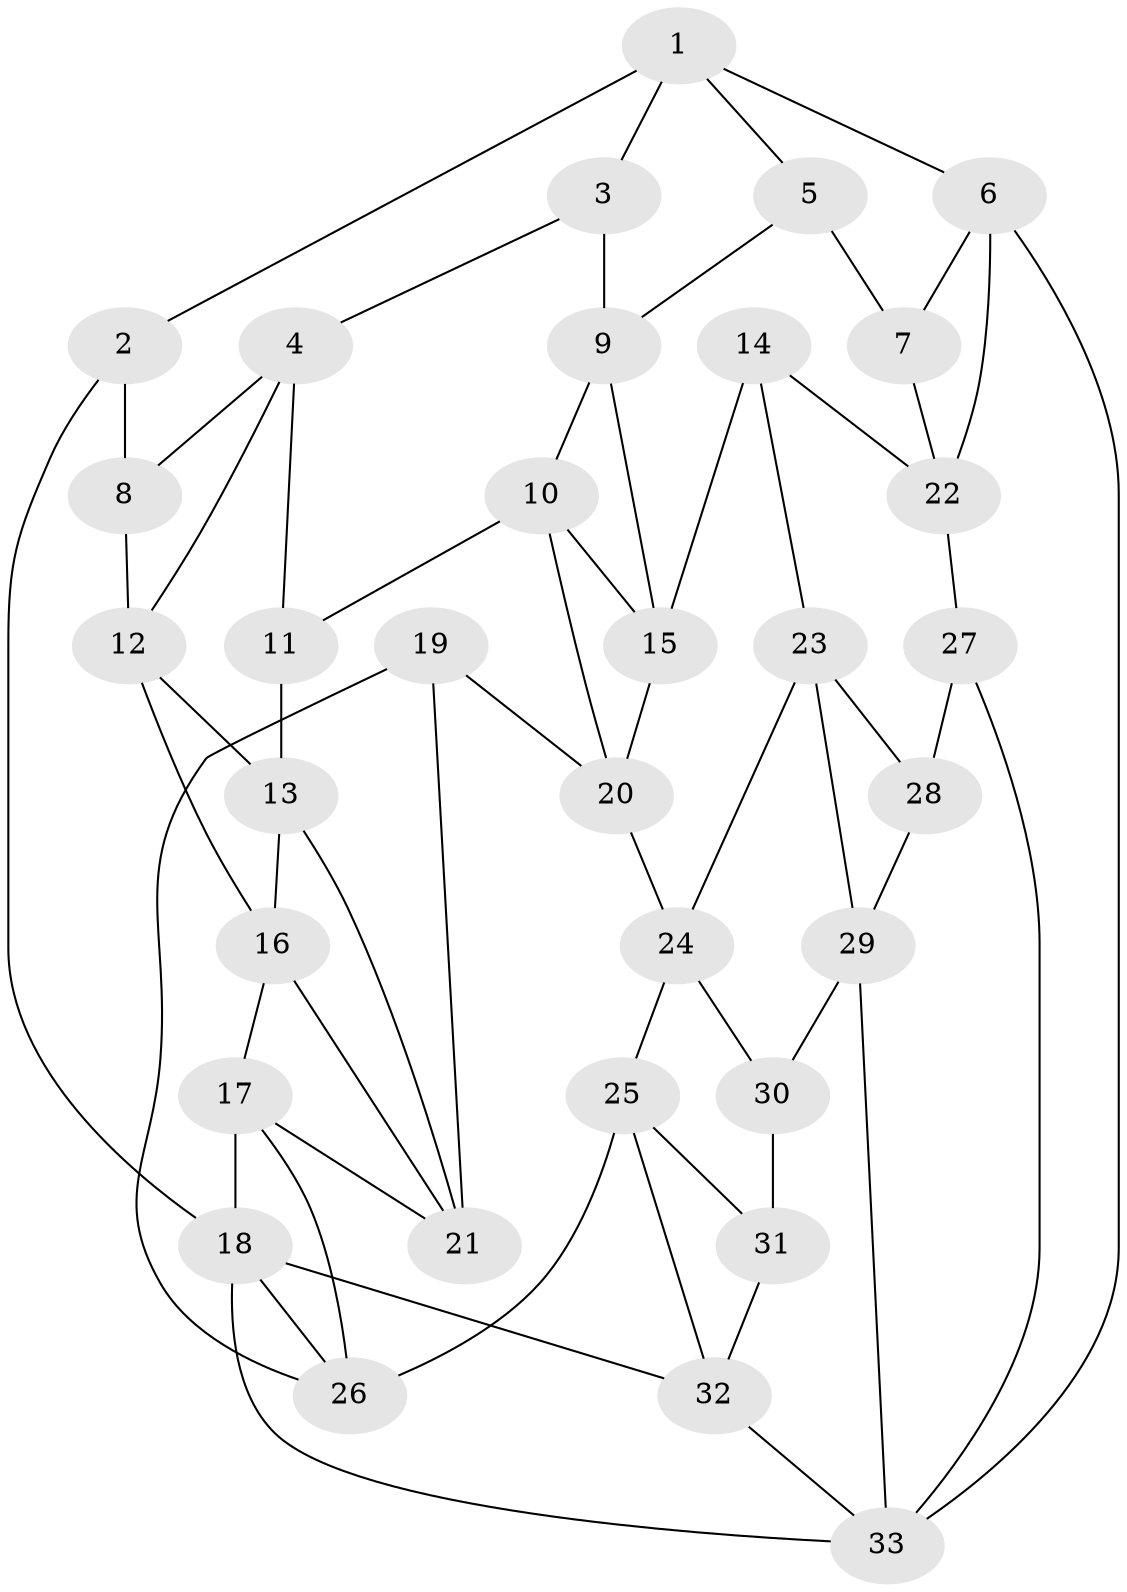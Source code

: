 // original degree distribution, {3: 0.03278688524590164, 4: 0.2786885245901639, 6: 0.22950819672131148, 5: 0.45901639344262296}
// Generated by graph-tools (version 1.1) at 2025/27/03/09/25 03:27:04]
// undirected, 33 vertices, 61 edges
graph export_dot {
graph [start="1"]
  node [color=gray90,style=filled];
  1;
  2;
  3;
  4;
  5;
  6;
  7;
  8;
  9;
  10;
  11;
  12;
  13;
  14;
  15;
  16;
  17;
  18;
  19;
  20;
  21;
  22;
  23;
  24;
  25;
  26;
  27;
  28;
  29;
  30;
  31;
  32;
  33;
  1 -- 2 [weight=1.0];
  1 -- 3 [weight=1.0];
  1 -- 5 [weight=1.0];
  1 -- 6 [weight=1.0];
  2 -- 8 [weight=2.0];
  2 -- 18 [weight=1.0];
  3 -- 4 [weight=1.0];
  3 -- 9 [weight=1.0];
  4 -- 8 [weight=1.0];
  4 -- 11 [weight=1.0];
  4 -- 12 [weight=1.0];
  5 -- 7 [weight=2.0];
  5 -- 9 [weight=1.0];
  6 -- 7 [weight=1.0];
  6 -- 22 [weight=1.0];
  6 -- 33 [weight=1.0];
  7 -- 22 [weight=1.0];
  8 -- 12 [weight=1.0];
  9 -- 10 [weight=1.0];
  9 -- 15 [weight=1.0];
  10 -- 11 [weight=1.0];
  10 -- 15 [weight=1.0];
  10 -- 20 [weight=1.0];
  11 -- 13 [weight=1.0];
  12 -- 13 [weight=1.0];
  12 -- 16 [weight=1.0];
  13 -- 16 [weight=1.0];
  13 -- 21 [weight=1.0];
  14 -- 15 [weight=1.0];
  14 -- 22 [weight=1.0];
  14 -- 23 [weight=1.0];
  15 -- 20 [weight=1.0];
  16 -- 17 [weight=1.0];
  16 -- 21 [weight=1.0];
  17 -- 18 [weight=1.0];
  17 -- 21 [weight=1.0];
  17 -- 26 [weight=1.0];
  18 -- 26 [weight=1.0];
  18 -- 32 [weight=1.0];
  18 -- 33 [weight=1.0];
  19 -- 20 [weight=1.0];
  19 -- 21 [weight=1.0];
  19 -- 26 [weight=1.0];
  20 -- 24 [weight=1.0];
  22 -- 27 [weight=1.0];
  23 -- 24 [weight=1.0];
  23 -- 28 [weight=1.0];
  23 -- 29 [weight=1.0];
  24 -- 25 [weight=1.0];
  24 -- 30 [weight=1.0];
  25 -- 26 [weight=1.0];
  25 -- 31 [weight=1.0];
  25 -- 32 [weight=1.0];
  27 -- 28 [weight=2.0];
  27 -- 33 [weight=1.0];
  28 -- 29 [weight=1.0];
  29 -- 30 [weight=1.0];
  29 -- 33 [weight=1.0];
  30 -- 31 [weight=2.0];
  31 -- 32 [weight=1.0];
  32 -- 33 [weight=1.0];
}
